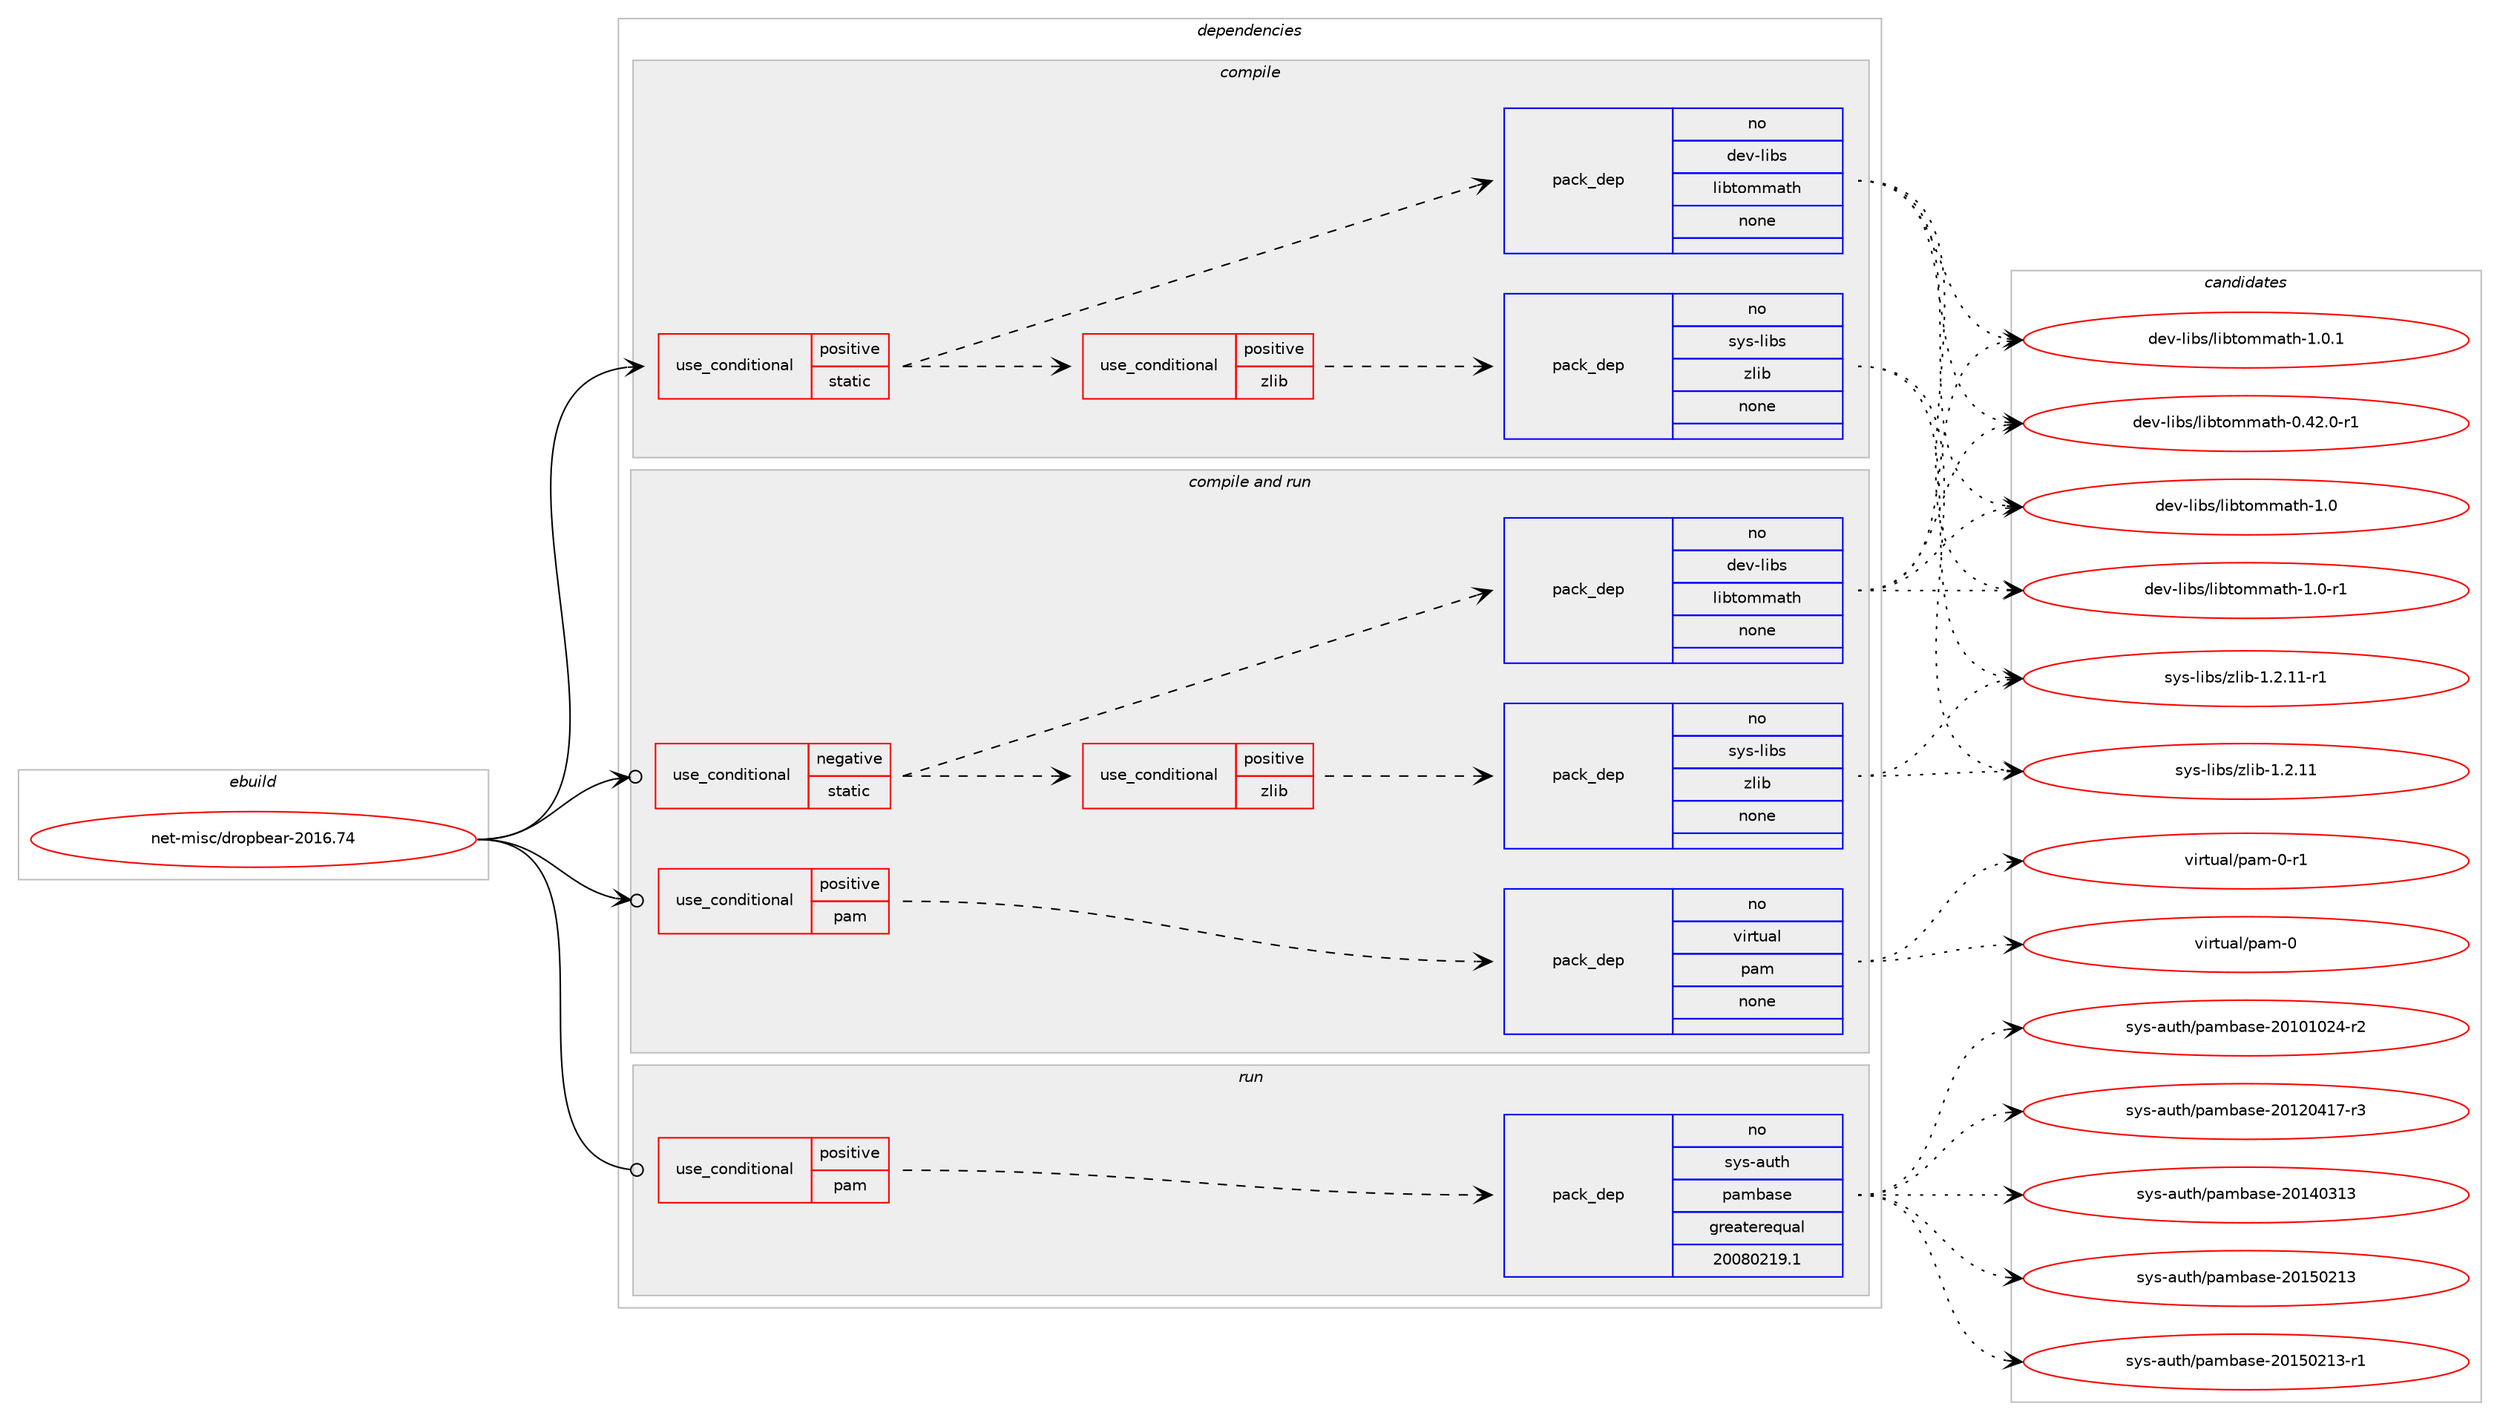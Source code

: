 digraph prolog {

# *************
# Graph options
# *************

newrank=true;
concentrate=true;
compound=true;
graph [rankdir=LR,fontname=Helvetica,fontsize=10,ranksep=1.5];#, ranksep=2.5, nodesep=0.2];
edge  [arrowhead=vee];
node  [fontname=Helvetica,fontsize=10];

# **********
# The ebuild
# **********

subgraph cluster_leftcol {
color=gray;
rank=same;
label=<<i>ebuild</i>>;
id [label="net-misc/dropbear-2016.74", color=red, width=4, href="../net-misc/dropbear-2016.74.svg"];
}

# ****************
# The dependencies
# ****************

subgraph cluster_midcol {
color=gray;
label=<<i>dependencies</i>>;
subgraph cluster_compile {
fillcolor="#eeeeee";
style=filled;
label=<<i>compile</i>>;
subgraph cond227 {
dependency785 [label=<<TABLE BORDER="0" CELLBORDER="1" CELLSPACING="0" CELLPADDING="4"><TR><TD ROWSPAN="3" CELLPADDING="10">use_conditional</TD></TR><TR><TD>positive</TD></TR><TR><TD>static</TD></TR></TABLE>>, shape=none, color=red];
subgraph cond228 {
dependency786 [label=<<TABLE BORDER="0" CELLBORDER="1" CELLSPACING="0" CELLPADDING="4"><TR><TD ROWSPAN="3" CELLPADDING="10">use_conditional</TD></TR><TR><TD>positive</TD></TR><TR><TD>zlib</TD></TR></TABLE>>, shape=none, color=red];
subgraph pack542 {
dependency787 [label=<<TABLE BORDER="0" CELLBORDER="1" CELLSPACING="0" CELLPADDING="4" WIDTH="220"><TR><TD ROWSPAN="6" CELLPADDING="30">pack_dep</TD></TR><TR><TD WIDTH="110">no</TD></TR><TR><TD>sys-libs</TD></TR><TR><TD>zlib</TD></TR><TR><TD>none</TD></TR><TR><TD></TD></TR></TABLE>>, shape=none, color=blue];
}
dependency786:e -> dependency787:w [weight=20,style="dashed",arrowhead="vee"];
}
dependency785:e -> dependency786:w [weight=20,style="dashed",arrowhead="vee"];
subgraph pack543 {
dependency788 [label=<<TABLE BORDER="0" CELLBORDER="1" CELLSPACING="0" CELLPADDING="4" WIDTH="220"><TR><TD ROWSPAN="6" CELLPADDING="30">pack_dep</TD></TR><TR><TD WIDTH="110">no</TD></TR><TR><TD>dev-libs</TD></TR><TR><TD>libtommath</TD></TR><TR><TD>none</TD></TR><TR><TD></TD></TR></TABLE>>, shape=none, color=blue];
}
dependency785:e -> dependency788:w [weight=20,style="dashed",arrowhead="vee"];
}
id:e -> dependency785:w [weight=20,style="solid",arrowhead="vee"];
}
subgraph cluster_compileandrun {
fillcolor="#eeeeee";
style=filled;
label=<<i>compile and run</i>>;
subgraph cond229 {
dependency789 [label=<<TABLE BORDER="0" CELLBORDER="1" CELLSPACING="0" CELLPADDING="4"><TR><TD ROWSPAN="3" CELLPADDING="10">use_conditional</TD></TR><TR><TD>negative</TD></TR><TR><TD>static</TD></TR></TABLE>>, shape=none, color=red];
subgraph cond230 {
dependency790 [label=<<TABLE BORDER="0" CELLBORDER="1" CELLSPACING="0" CELLPADDING="4"><TR><TD ROWSPAN="3" CELLPADDING="10">use_conditional</TD></TR><TR><TD>positive</TD></TR><TR><TD>zlib</TD></TR></TABLE>>, shape=none, color=red];
subgraph pack544 {
dependency791 [label=<<TABLE BORDER="0" CELLBORDER="1" CELLSPACING="0" CELLPADDING="4" WIDTH="220"><TR><TD ROWSPAN="6" CELLPADDING="30">pack_dep</TD></TR><TR><TD WIDTH="110">no</TD></TR><TR><TD>sys-libs</TD></TR><TR><TD>zlib</TD></TR><TR><TD>none</TD></TR><TR><TD></TD></TR></TABLE>>, shape=none, color=blue];
}
dependency790:e -> dependency791:w [weight=20,style="dashed",arrowhead="vee"];
}
dependency789:e -> dependency790:w [weight=20,style="dashed",arrowhead="vee"];
subgraph pack545 {
dependency792 [label=<<TABLE BORDER="0" CELLBORDER="1" CELLSPACING="0" CELLPADDING="4" WIDTH="220"><TR><TD ROWSPAN="6" CELLPADDING="30">pack_dep</TD></TR><TR><TD WIDTH="110">no</TD></TR><TR><TD>dev-libs</TD></TR><TR><TD>libtommath</TD></TR><TR><TD>none</TD></TR><TR><TD></TD></TR></TABLE>>, shape=none, color=blue];
}
dependency789:e -> dependency792:w [weight=20,style="dashed",arrowhead="vee"];
}
id:e -> dependency789:w [weight=20,style="solid",arrowhead="odotvee"];
subgraph cond231 {
dependency793 [label=<<TABLE BORDER="0" CELLBORDER="1" CELLSPACING="0" CELLPADDING="4"><TR><TD ROWSPAN="3" CELLPADDING="10">use_conditional</TD></TR><TR><TD>positive</TD></TR><TR><TD>pam</TD></TR></TABLE>>, shape=none, color=red];
subgraph pack546 {
dependency794 [label=<<TABLE BORDER="0" CELLBORDER="1" CELLSPACING="0" CELLPADDING="4" WIDTH="220"><TR><TD ROWSPAN="6" CELLPADDING="30">pack_dep</TD></TR><TR><TD WIDTH="110">no</TD></TR><TR><TD>virtual</TD></TR><TR><TD>pam</TD></TR><TR><TD>none</TD></TR><TR><TD></TD></TR></TABLE>>, shape=none, color=blue];
}
dependency793:e -> dependency794:w [weight=20,style="dashed",arrowhead="vee"];
}
id:e -> dependency793:w [weight=20,style="solid",arrowhead="odotvee"];
}
subgraph cluster_run {
fillcolor="#eeeeee";
style=filled;
label=<<i>run</i>>;
subgraph cond232 {
dependency795 [label=<<TABLE BORDER="0" CELLBORDER="1" CELLSPACING="0" CELLPADDING="4"><TR><TD ROWSPAN="3" CELLPADDING="10">use_conditional</TD></TR><TR><TD>positive</TD></TR><TR><TD>pam</TD></TR></TABLE>>, shape=none, color=red];
subgraph pack547 {
dependency796 [label=<<TABLE BORDER="0" CELLBORDER="1" CELLSPACING="0" CELLPADDING="4" WIDTH="220"><TR><TD ROWSPAN="6" CELLPADDING="30">pack_dep</TD></TR><TR><TD WIDTH="110">no</TD></TR><TR><TD>sys-auth</TD></TR><TR><TD>pambase</TD></TR><TR><TD>greaterequal</TD></TR><TR><TD>20080219.1</TD></TR></TABLE>>, shape=none, color=blue];
}
dependency795:e -> dependency796:w [weight=20,style="dashed",arrowhead="vee"];
}
id:e -> dependency795:w [weight=20,style="solid",arrowhead="odot"];
}
}

# **************
# The candidates
# **************

subgraph cluster_choices {
rank=same;
color=gray;
label=<<i>candidates</i>>;

subgraph choice542 {
color=black;
nodesep=1;
choice1151211154510810598115471221081059845494650464949 [label="sys-libs/zlib-1.2.11", color=red, width=4,href="../sys-libs/zlib-1.2.11.svg"];
choice11512111545108105981154712210810598454946504649494511449 [label="sys-libs/zlib-1.2.11-r1", color=red, width=4,href="../sys-libs/zlib-1.2.11-r1.svg"];
dependency787:e -> choice1151211154510810598115471221081059845494650464949:w [style=dotted,weight="100"];
dependency787:e -> choice11512111545108105981154712210810598454946504649494511449:w [style=dotted,weight="100"];
}
subgraph choice543 {
color=black;
nodesep=1;
choice1001011184510810598115471081059811611110910997116104454846525046484511449 [label="dev-libs/libtommath-0.42.0-r1", color=red, width=4,href="../dev-libs/libtommath-0.42.0-r1.svg"];
choice100101118451081059811547108105981161111091099711610445494648 [label="dev-libs/libtommath-1.0", color=red, width=4,href="../dev-libs/libtommath-1.0.svg"];
choice1001011184510810598115471081059811611110910997116104454946484511449 [label="dev-libs/libtommath-1.0-r1", color=red, width=4,href="../dev-libs/libtommath-1.0-r1.svg"];
choice1001011184510810598115471081059811611110910997116104454946484649 [label="dev-libs/libtommath-1.0.1", color=red, width=4,href="../dev-libs/libtommath-1.0.1.svg"];
dependency788:e -> choice1001011184510810598115471081059811611110910997116104454846525046484511449:w [style=dotted,weight="100"];
dependency788:e -> choice100101118451081059811547108105981161111091099711610445494648:w [style=dotted,weight="100"];
dependency788:e -> choice1001011184510810598115471081059811611110910997116104454946484511449:w [style=dotted,weight="100"];
dependency788:e -> choice1001011184510810598115471081059811611110910997116104454946484649:w [style=dotted,weight="100"];
}
subgraph choice544 {
color=black;
nodesep=1;
choice1151211154510810598115471221081059845494650464949 [label="sys-libs/zlib-1.2.11", color=red, width=4,href="../sys-libs/zlib-1.2.11.svg"];
choice11512111545108105981154712210810598454946504649494511449 [label="sys-libs/zlib-1.2.11-r1", color=red, width=4,href="../sys-libs/zlib-1.2.11-r1.svg"];
dependency791:e -> choice1151211154510810598115471221081059845494650464949:w [style=dotted,weight="100"];
dependency791:e -> choice11512111545108105981154712210810598454946504649494511449:w [style=dotted,weight="100"];
}
subgraph choice545 {
color=black;
nodesep=1;
choice1001011184510810598115471081059811611110910997116104454846525046484511449 [label="dev-libs/libtommath-0.42.0-r1", color=red, width=4,href="../dev-libs/libtommath-0.42.0-r1.svg"];
choice100101118451081059811547108105981161111091099711610445494648 [label="dev-libs/libtommath-1.0", color=red, width=4,href="../dev-libs/libtommath-1.0.svg"];
choice1001011184510810598115471081059811611110910997116104454946484511449 [label="dev-libs/libtommath-1.0-r1", color=red, width=4,href="../dev-libs/libtommath-1.0-r1.svg"];
choice1001011184510810598115471081059811611110910997116104454946484649 [label="dev-libs/libtommath-1.0.1", color=red, width=4,href="../dev-libs/libtommath-1.0.1.svg"];
dependency792:e -> choice1001011184510810598115471081059811611110910997116104454846525046484511449:w [style=dotted,weight="100"];
dependency792:e -> choice100101118451081059811547108105981161111091099711610445494648:w [style=dotted,weight="100"];
dependency792:e -> choice1001011184510810598115471081059811611110910997116104454946484511449:w [style=dotted,weight="100"];
dependency792:e -> choice1001011184510810598115471081059811611110910997116104454946484649:w [style=dotted,weight="100"];
}
subgraph choice546 {
color=black;
nodesep=1;
choice1181051141161179710847112971094548 [label="virtual/pam-0", color=red, width=4,href="../virtual/pam-0.svg"];
choice11810511411611797108471129710945484511449 [label="virtual/pam-0-r1", color=red, width=4,href="../virtual/pam-0-r1.svg"];
dependency794:e -> choice1181051141161179710847112971094548:w [style=dotted,weight="100"];
dependency794:e -> choice11810511411611797108471129710945484511449:w [style=dotted,weight="100"];
}
subgraph choice547 {
color=black;
nodesep=1;
choice1151211154597117116104471129710998971151014550484948494850524511450 [label="sys-auth/pambase-20101024-r2", color=red, width=4,href="../sys-auth/pambase-20101024-r2.svg"];
choice1151211154597117116104471129710998971151014550484950485249554511451 [label="sys-auth/pambase-20120417-r3", color=red, width=4,href="../sys-auth/pambase-20120417-r3.svg"];
choice115121115459711711610447112971099897115101455048495248514951 [label="sys-auth/pambase-20140313", color=red, width=4,href="../sys-auth/pambase-20140313.svg"];
choice115121115459711711610447112971099897115101455048495348504951 [label="sys-auth/pambase-20150213", color=red, width=4,href="../sys-auth/pambase-20150213.svg"];
choice1151211154597117116104471129710998971151014550484953485049514511449 [label="sys-auth/pambase-20150213-r1", color=red, width=4,href="../sys-auth/pambase-20150213-r1.svg"];
dependency796:e -> choice1151211154597117116104471129710998971151014550484948494850524511450:w [style=dotted,weight="100"];
dependency796:e -> choice1151211154597117116104471129710998971151014550484950485249554511451:w [style=dotted,weight="100"];
dependency796:e -> choice115121115459711711610447112971099897115101455048495248514951:w [style=dotted,weight="100"];
dependency796:e -> choice115121115459711711610447112971099897115101455048495348504951:w [style=dotted,weight="100"];
dependency796:e -> choice1151211154597117116104471129710998971151014550484953485049514511449:w [style=dotted,weight="100"];
}
}

}
